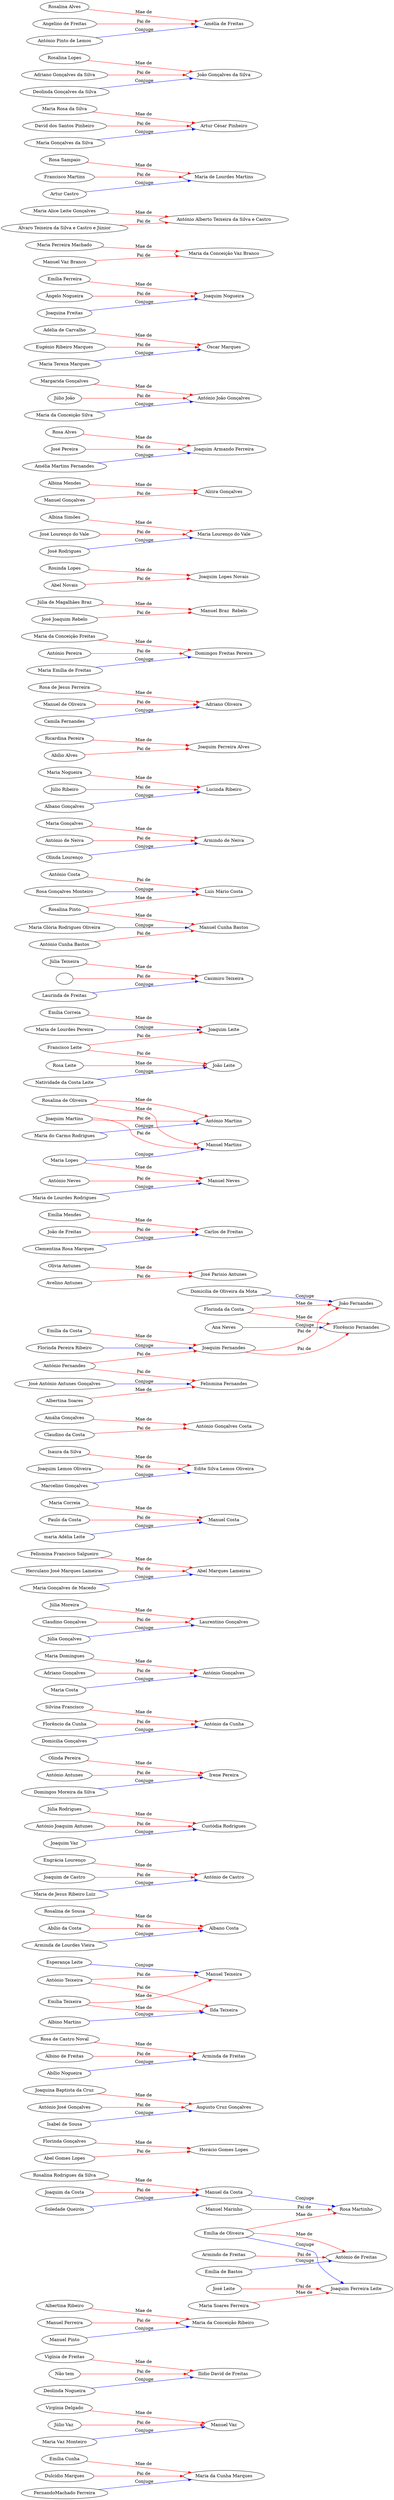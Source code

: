 digraph{
rankdir=LR;
"Emília Cunha" -> "Maria da Cunha Marques"[color=red,label=" Mae de "];
"Dulcídio Marques" -> "Maria da Cunha Marques"[color=red,label=" Pai de "];
"FernandoMachado Ferreira" -> "Maria da Cunha Marques"[color=blue,label=" Conjuge"];
"Virgínia Delgado" -> "Manuel Vaz"[color=red,label=" Mae de "];
"Júlio Vaz " -> "Manuel Vaz"[color=red,label=" Pai de "];
"Maria Vaz Monteiro" -> "Manuel Vaz"[color=blue,label=" Conjuge"];
"Vigínia de Freitas" -> "Ilídio David de Freitas "[color=red,label=" Mae de "];
"Não tem" -> "Ilídio David de Freitas "[color=red,label=" Pai de "];
"Deolinda Nogueira" -> "Ilídio David de Freitas "[color=blue,label=" Conjuge"];
"Albertina Ribeiro" -> "Maria da Conceição Ribeiro "[color=red,label=" Mae de "];
"Manuel Ferreira" -> "Maria da Conceição Ribeiro "[color=red,label=" Pai de "];
"Manuel Pinto" -> "Maria da Conceição Ribeiro "[color=blue,label=" Conjuge"];
"Rosalina Rodrigues da Silva" -> "Manuel da Costa"[color=red,label=" Mae de "];
"Joaquim da Costa" -> "Manuel da Costa"[color=red,label=" Pai de "];
"Soledade Queirós" -> "Manuel da Costa"[color=blue,label=" Conjuge"];
"Florinda Gonçalves" -> "Horácio Gomes Lopes"[color=red,label=" Mae de "];
"Abel Gomes Lopes" -> "Horácio Gomes Lopes"[color=red,label=" Pai de "];
"Emília de Oliveira" -> "António de Freitas"[color=red,label=" Mae de "];
"Armindo de Freitas" -> "António de Freitas"[color=red,label=" Pai de "];
"Emília de Bastos" -> "António de Freitas"[color=blue,label=" Conjuge"];
"Joaquina Baptista da Cruz" -> "Augusto Cruz Gonçalves"[color=red,label=" Mae de "];
"António José Gonçalves" -> "Augusto Cruz Gonçalves"[color=red,label=" Pai de "];
"Isabel de Sousa" -> "Augusto Cruz Gonçalves"[color=blue,label=" Conjuge"];
"Rosa de Castro Noval" -> "Arminda de Freitas"[color=red,label=" Mae de "];
"Albino de Freitas" -> "Arminda de Freitas"[color=red,label=" Pai de "];
"Abílio Nogueira" -> "Arminda de Freitas"[color=blue,label=" Conjuge"];
"Emília Teixeira" -> "Ilda Teixeira"[color=red,label=" Mae de "];
"António Teixeira" -> "Ilda Teixeira"[color=red,label=" Pai de "];
"Albino Martins" -> "Ilda Teixeira"[color=blue,label=" Conjuge"];
"Rosalina de Sousa" -> "Albano Costa"[color=red,label=" Mae de "];
"Abílio da Costa" -> "Albano Costa"[color=red,label=" Pai de "];
"Arminda de Lourdes Vieira" -> "Albano Costa"[color=blue,label=" Conjuge"];
"Engrácia Lourenço" -> "António de Castro"[color=red,label=" Mae de "];
"Joaquim de Castro" -> "António de Castro"[color=red,label=" Pai de "];
"Maria de Jesus Ribeiro Luiz" -> "António de Castro"[color=blue,label=" Conjuge"];
"Júlia Rodrigues" -> "Custódia Rodrigues"[color=red,label=" Mae de "];
"António Joaquim Antunes" -> "Custódia Rodrigues"[color=red,label=" Pai de "];
"Joaquim Vaz" -> "Custódia Rodrigues"[color=blue,label=" Conjuge"];
"Olinda Pereira" -> "Irene Pereira"[color=red,label=" Mae de "];
"António Antunes" -> "Irene Pereira"[color=red,label=" Pai de "];
"Domingos Moreira da Silva" -> "Irene Pereira"[color=blue,label=" Conjuge"];
"Silvina Francisco" -> "António da Cunha"[color=red,label=" Mae de "];
"Florêncio da Cunha" -> "António da Cunha"[color=red,label=" Pai de "];
"Domicilia Gonçalves" -> "António da Cunha"[color=blue,label=" Conjuge"];
"Maria Domingues" -> "António Gonçalves"[color=red,label=" Mae de "];
"Adriano Gonçalves" -> "António Gonçalves"[color=red,label=" Pai de "];
"Maria Costa" -> "António Gonçalves"[color=blue,label=" Conjuge"];
"Júlia Moreira" -> "Laurentino Gonçalves"[color=red,label=" Mae de "];
"Claudino Gonçalves" -> "Laurentino Gonçalves"[color=red,label=" Pai de "];
"Júlia Gonçalves" -> "Laurentino Gonçalves"[color=blue,label=" Conjuge"];
"Felismina Francisco Salgueiro" -> "Abel Marques Lameiras"[color=red,label=" Mae de "];
"Herculano José Marques Lameiras" -> "Abel Marques Lameiras"[color=red,label=" Pai de "];
"Maria Gonçalves de Macedo" -> "Abel Marques Lameiras"[color=blue,label=" Conjuge"];
"Maria Correia" -> "Manuel Costa"[color=red,label=" Mae de "];
"Paulo da Costa" -> "Manuel Costa"[color=red,label=" Pai de "];
"maria Adélia Leite" -> "Manuel Costa"[color=blue,label=" Conjuge"];
"Emília Teixeira" -> "Manuel Teixeira"[color=red,label=" Mae de "];
"António Teixeira" -> "Manuel Teixeira"[color=red,label=" Pai de "];
"Esperança Leite" -> "Manuel Teixeira"[color=blue,label=" Conjuge"];
"Isaura da Silva" -> "Edite Silva Lemos Oliveira"[color=red,label=" Mae de "];
"Joaquim Lemos Oliveira" -> "Edite Silva Lemos Oliveira"[color=red,label=" Pai de "];
"Marcelino Gonçalves" -> "Edite Silva Lemos Oliveira"[color=blue,label=" Conjuge"];
"Amália Gonçalves" -> "António Gonçalves Costa"[color=red,label=" Mae de "];
"Claudino da Costa" -> "António Gonçalves Costa"[color=red,label=" Pai de "];
"Maria Soares Ferreira" -> "Joaquim Ferreira Leite"[color=red,label=" Mae de "];
"José Leite" -> "Joaquim Ferreira Leite"[color=red,label=" Pai de "];
"Emília de Oliveira" -> "Joaquim Ferreira Leite"[color=blue,label=" Conjuge"];
"Florinda da Costa" -> "Florêncio Fernandes"[color=red,label=" Mae de "];
"Joaquim Fernandes" -> "Florêncio Fernandes"[color=red,label=" Pai de "];
"Ana Neves" -> "Florêncio Fernandes"[color=blue,label=" Conjuge"];
"Olivia Antunes" -> "José Parisio Antunes"[color=red,label=" Mae de "];
"Avelino Antunes" -> "José Parisio Antunes"[color=red,label=" Pai de "];
"Emília Mendes" -> "Carlos de Freitas"[color=red,label=" Mae de "];
"João de Freitas" -> "Carlos de Freitas"[color=red,label=" Pai de "];
"Clementina Rosa Marques" -> "Carlos de Freitas"[color=blue,label=" Conjuge"];
"Rosalina de Oliveira" -> "António Martins"[color=red,label=" Mae de "];
"Joaquim Martins" -> "António Martins"[color=red,label=" Pai de "];
"Maria do Carmo Rodrigues" -> "António Martins"[color=blue,label=" Conjuge"];
"Rosalina de Oliveira" -> "Manuel Martins"[color=red,label=" Mae de "];
"Joaquim Martins" -> "Manuel Martins"[color=red,label=" Pai de "];
"Maria Lopes" -> "Manuel Martins"[color=blue,label=" Conjuge"];
"Emília Correia" -> "Joaquim Leite"[color=red,label=" Mae de "];
"Francisco Leite" -> "Joaquim Leite"[color=red,label=" Pai de "];
"Maria de Lourdes Pereira" -> "Joaquim Leite"[color=blue,label=" Conjuge"];
"Emília de Oliveira" -> "Rosa Martinho"[color=red,label=" Mae de "];
"Manuel Marinho" -> "Rosa Martinho"[color=red,label=" Pai de "];
"Manuel da Costa" -> "Rosa Martinho"[color=blue,label=" Conjuge"];
"Júlia Teixeira" -> "Casimiro Teixeira"[color=red,label=" Mae de "];
"" -> "Casimiro Teixeira"[color=red,label=" Pai de "];
"Laurinda de Freitas" -> "Casimiro Teixeira"[color=blue,label=" Conjuge"];
"Emília da Costa" -> "Joaquim Fernandes"[color=red,label=" Mae de "];
"António Fernandes" -> "Joaquim Fernandes"[color=red,label=" Pai de "];
"Florinda Pereira Ribeiro" -> "Joaquim Fernandes"[color=blue,label=" Conjuge"];
"Rosalina Pinto" -> "Luís Mário Costa"[color=red,label=" Mae de "];
"António Costa" -> "Luís Mário Costa"[color=red,label=" Pai de "];
"Rosa Gonçalves Monteiro" -> "Luís Mário Costa"[color=blue,label=" Conjuge"];
"Maria Gonçalves" -> "Armindo de Neiva"[color=red,label=" Mae de "];
"António de Neiva" -> "Armindo de Neiva"[color=red,label=" Pai de "];
"Olinda Lourenço" -> "Armindo de Neiva"[color=blue,label=" Conjuge"];
"Maria Nogueira" -> "Lucinda Ribeiro"[color=red,label=" Mae de "];
"Júlio Ribeiro" -> "Lucinda Ribeiro"[color=red,label=" Pai de "];
"Albano Gonçalves" -> "Lucinda Ribeiro"[color=blue,label=" Conjuge"];
"Ricardina Pereira" -> "Joaquim Ferreira Alves"[color=red,label=" Mae de "];
"Abílio Alves" -> "Joaquim Ferreira Alves"[color=red,label=" Pai de "];
"Rosa de Jesus Ferreira" -> "Adriano Oliveira"[color=red,label=" Mae de "];
"Manuel de Oliveira" -> "Adriano Oliveira"[color=red,label=" Pai de "];
"Camila Fernandes" -> "Adriano Oliveira"[color=blue,label=" Conjuge"];
"Maria da Conceição Freitas" -> "Domingos Freitas Pereira"[color=red,label=" Mae de "];
"António Pereira" -> "Domingos Freitas Pereira"[color=red,label=" Pai de "];
"Maria Emília de Freitas" -> "Domingos Freitas Pereira"[color=blue,label=" Conjuge"];
"Júlia de Magalhães Braz" -> "Manuel Braz  Rebelo"[color=red,label=" Mae de "];
"José Joaquim Rebelo" -> "Manuel Braz  Rebelo"[color=red,label=" Pai de "];
"Rosinda Lopes" -> "Joaquim Lopes Novais"[color=red,label=" Mae de "];
"Abel Novais" -> "Joaquim Lopes Novais"[color=red,label=" Pai de "];
"Florinda da Costa" -> "João Fernandes"[color=red,label=" Mae de "];
"Joaquim Fernandes" -> "João Fernandes"[color=red,label=" Pai de "];
"Domicilia de Oliveira da Mota" -> "João Fernandes"[color=blue,label=" Conjuge"];
"Maria Lopes" -> "Manuel Neves"[color=red,label=" Mae de "];
"António Neves" -> "Manuel Neves"[color=red,label=" Pai de "];
"Maria de Lourdes Rodrigues" -> "Manuel Neves"[color=blue,label=" Conjuge"];
"Albina Simões" -> "Maria Lourenço do Vale"[color=red,label=" Mae de "];
"José Lourenço do Vale" -> "Maria Lourenço do Vale"[color=red,label=" Pai de "];
"José Rodrigues" -> "Maria Lourenço do Vale"[color=blue,label=" Conjuge"];
"Rosalina Pinto" -> "Manuel Cunha Bastos"[color=red,label=" Mae de "];
"António Cunha Bastos" -> "Manuel Cunha Bastos"[color=red,label=" Pai de "];
"Maria Glória Rodrigues Oliveira" -> "Manuel Cunha Bastos"[color=blue,label=" Conjuge"];
"Albina Mendes" -> "Alzira Gonçalves"[color=red,label=" Mae de "];
"Manuel Gonçalves" -> "Alzira Gonçalves"[color=red,label=" Pai de "];
"Rosa Alves" -> "Joaquim Armando Ferreira"[color=red,label=" Mae de "];
"José Pereira" -> "Joaquim Armando Ferreira"[color=red,label=" Pai de "];
"Amélia Martins Fernandes" -> "Joaquim Armando Ferreira"[color=blue,label=" Conjuge"];
"Margarida Gonçalves" -> "António João Gonçalves"[color=red,label=" Mae de "];
"Júlio João" -> "António João Gonçalves"[color=red,label=" Pai de "];
"Maria da Conceição Silva" -> "António João Gonçalves"[color=blue,label=" Conjuge"];
"Adélia de Carvalho" -> "Óscar Marques"[color=red,label=" Mae de "];
"Eugénio Ribeiro Marques" -> "Óscar Marques"[color=red,label=" Pai de "];
"Maria Tereza Marques" -> "Óscar Marques"[color=blue,label=" Conjuge"];
"Albertina Soares" -> "Felismina Fernandes"[color=red,label=" Mae de "];
"António Fernandes" -> "Felismina Fernandes"[color=red,label=" Pai de "];
"José António Antunes Gonçalves" -> "Felismina Fernandes"[color=blue,label=" Conjuge"];
"Emília Ferreira" -> "Joaquim Nogueira"[color=red,label=" Mae de "];
"Ângelo Nogueira" -> "Joaquim Nogueira"[color=red,label=" Pai de "];
"Joaquina Freitas" -> "Joaquim Nogueira"[color=blue,label=" Conjuge"];
"Maria Ferreira Machado" -> "Maria da Conceição Vaz Branco"[color=red,label=" Mae de "];
"Manuel Vaz Branco" -> "Maria da Conceição Vaz Branco"[color=red,label=" Pai de "];
"Rosa Leite" -> "João Leite"[color=red,label=" Mae de "];
"Francisco Leite" -> "João Leite"[color=red,label=" Pai de "];
"Natividade da Costa Leite" -> "João Leite"[color=blue,label=" Conjuge"];
"Maria Alice Leite Gonçalves" -> "António Alberto Teixeira da Silva e Castro"[color=red,label=" Mae de "];
"Álvaro Teixeira da Silva e Castro e Júnior" -> "António Alberto Teixeira da Silva e Castro"[color=red,label=" Pai de "];
"Rosa Sampaio" -> "Maria de Lourdes Martins"[color=red,label=" Mae de "];
"Francisco Martins" -> "Maria de Lourdes Martins"[color=red,label=" Pai de "];
"Artur Castro" -> "Maria de Lourdes Martins"[color=blue,label=" Conjuge"];
"Maria Rosa da Silva" -> "Artur César Pinheiro"[color=red,label=" Mae de "];
"David dos Santos Pinheiro" -> "Artur César Pinheiro"[color=red,label=" Pai de "];
"Maria Gonçalves da Silva" -> "Artur César Pinheiro"[color=blue,label=" Conjuge"];
"Rosalina Lopes" -> "João Gonçalves da Silva"[color=red,label=" Mae de "];
"Adriano Gonçalves da Silva" -> "João Gonçalves da Silva"[color=red,label=" Pai de "];
"Deolinda Gonçalves da Silva" -> "João Gonçalves da Silva"[color=blue,label=" Conjuge"];
"Rosalina Alves" -> "Amélia de Freitas"[color=red,label=" Mae de "];
"Angelino de Freitas" -> "Amélia de Freitas"[color=red,label=" Pai de "];
"António Pinto de Lemos" -> "Amélia de Freitas"[color=blue,label=" Conjuge"];
}
